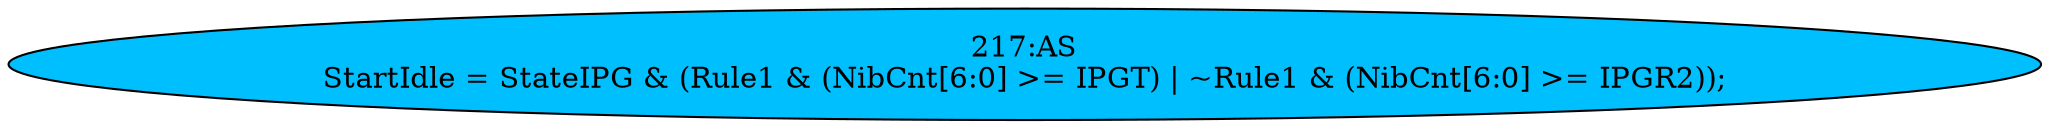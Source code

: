 strict digraph "" {
	node [label="\N"];
	"217:AS"	 [ast="<pyverilog.vparser.ast.Assign object at 0x7ff806729950>",
		def_var="['StartIdle']",
		fillcolor=deepskyblue,
		label="217:AS
StartIdle = StateIPG & (Rule1 & (NibCnt[6:0] >= IPGT) | ~Rule1 & (NibCnt[6:0] >= IPGR2));",
		statements="[]",
		style=filled,
		typ=Assign,
		use_var="['StateIPG', 'Rule1', 'NibCnt', 'IPGT', 'Rule1', 'NibCnt', 'IPGR2']"];
}
